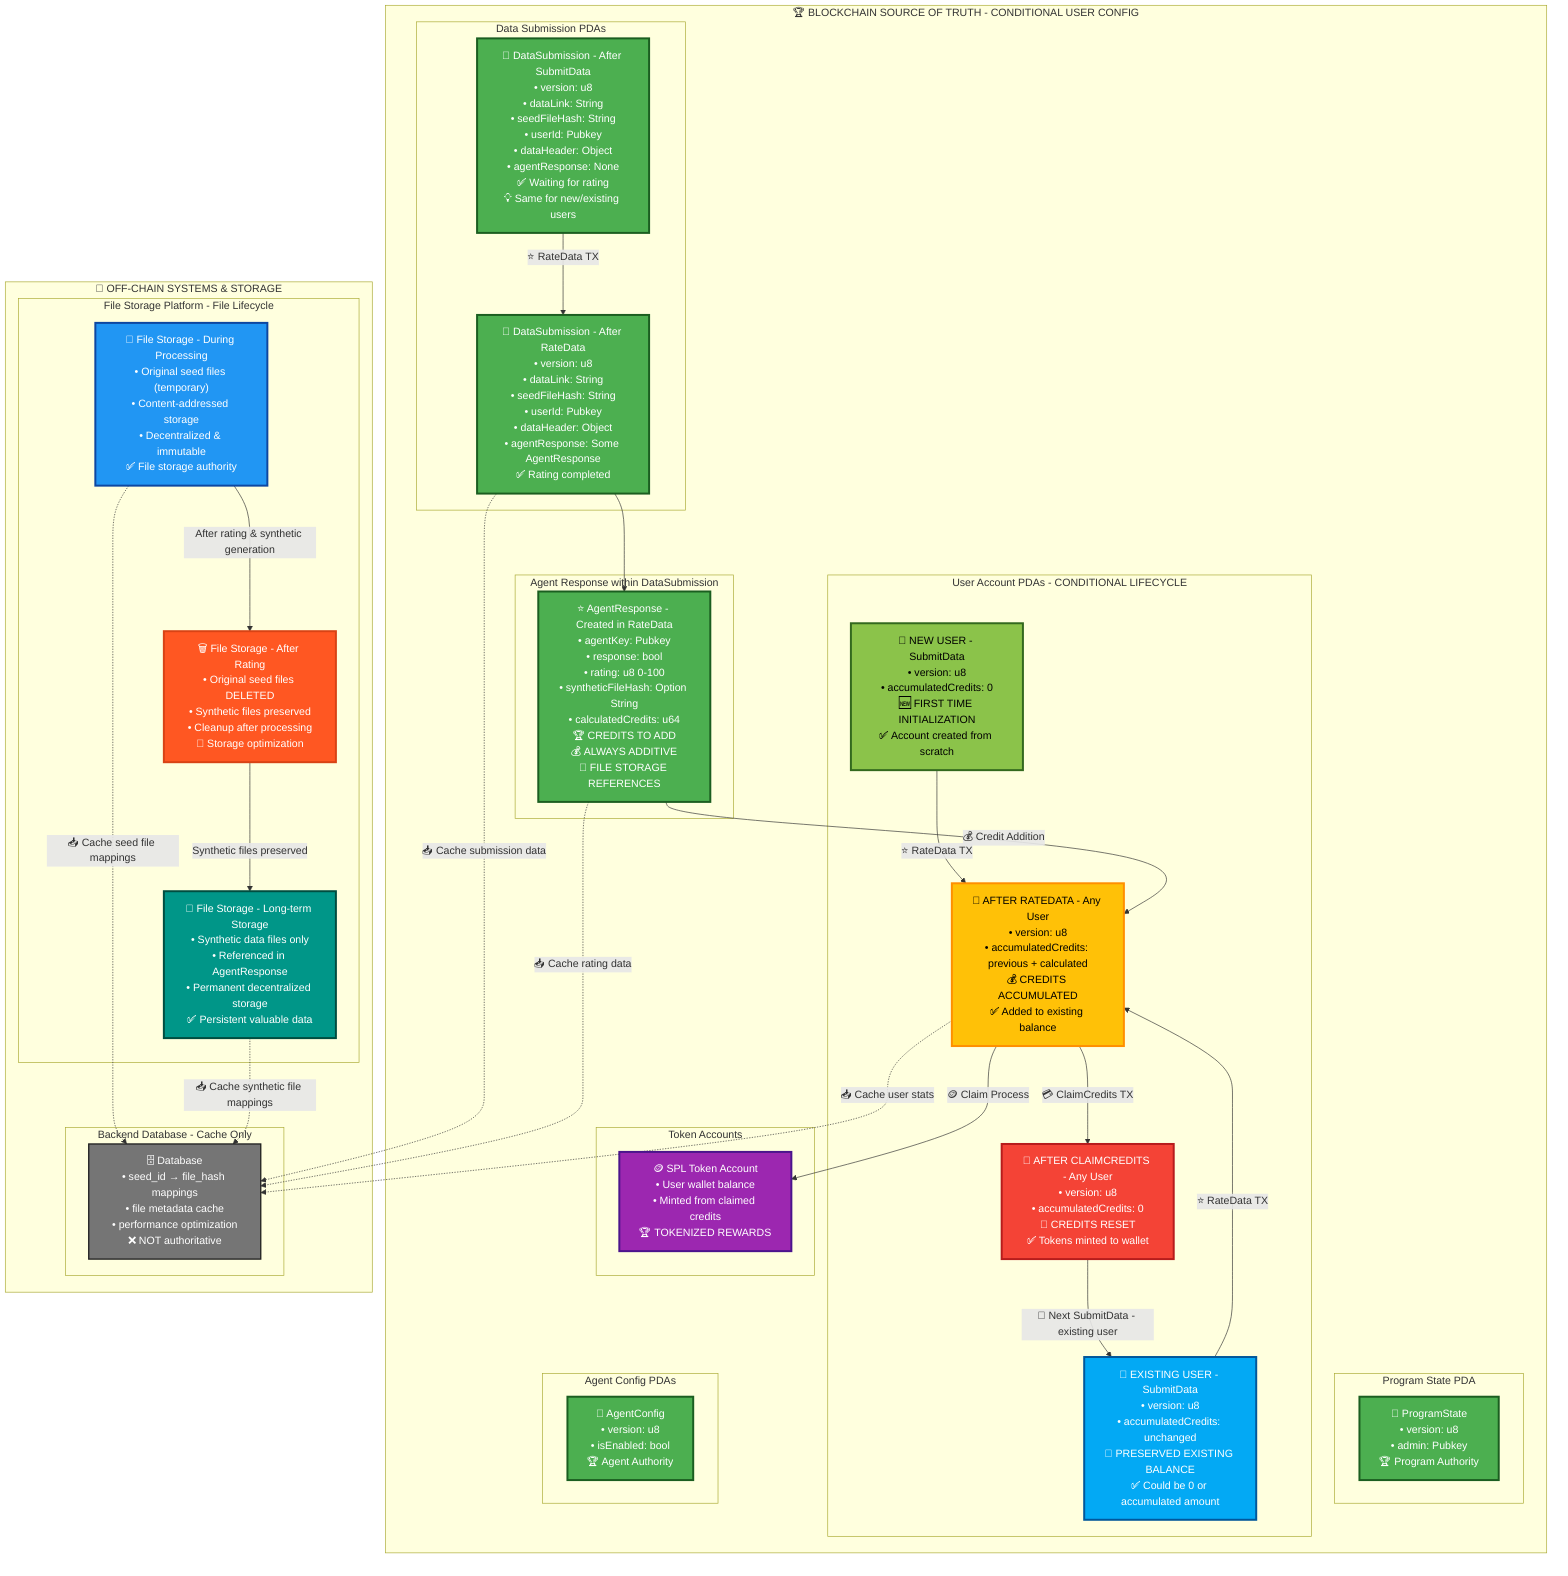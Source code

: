 graph TB
    subgraph "🏆 BLOCKCHAIN SOURCE OF TRUTH - CONDITIONAL USER CONFIG"
        subgraph "Program State PDA"
            PS["👑 ProgramState<br/>• version: u8<br/>• admin: Pubkey<br/>🏆 Program Authority"]
        end
        
        subgraph "User Account PDAs - CONDITIONAL LIFECYCLE"
            UC1["👤 NEW USER - SubmitData<br/>• version: u8<br/>• accumulatedCredits: 0<br/>🆕 FIRST TIME INITIALIZATION<br/>✅ Account created from scratch"]
            UC2["👤 EXISTING USER - SubmitData<br/>• version: u8<br/>• accumulatedCredits: unchanged<br/>🔄 PRESERVED EXISTING BALANCE<br/>✅ Could be 0 or accumulated amount"]
            UC3["👤 AFTER RATEDATA - Any User<br/>• version: u8<br/>• accumulatedCredits: previous + calculated<br/>💰 CREDITS ACCUMULATED<br/>✅ Added to existing balance"]
            UC4["👤 AFTER CLAIMCREDITS - Any User<br/>• version: u8<br/>• accumulatedCredits: 0<br/>🔄 CREDITS RESET<br/>✅ Tokens minted to wallet"]
        end
        
        subgraph "Data Submission PDAs" 
            DS1["📄 DataSubmission - After SubmitData<br/>• version: u8<br/>• dataLink: String<br/>• seedFileHash: String<br/>• userId: Pubkey<br/>• dataHeader: Object<br/>• agentResponse: None<br/>✅ Waiting for rating<br/>💡 Same for new/existing users"]
            DS2["📄 DataSubmission - After RateData<br/>• version: u8<br/>• dataLink: String<br/>• seedFileHash: String<br/>• userId: Pubkey<br/>• dataHeader: Object<br/>• agentResponse: Some AgentResponse<br/>✅ Rating completed"]
        end
        
        subgraph "Agent Config PDAs"
            AC["🤖 AgentConfig<br/>• version: u8<br/>• isEnabled: bool<br/>🏆 Agent Authority"]
        end
        
        subgraph "Agent Response within DataSubmission"
            AR["⭐ AgentResponse - Created in RateData<br/>• agentKey: Pubkey<br/>• response: bool<br/>• rating: u8 0-100<br/>• syntheticFileHash: Option String<br/>• calculatedCredits: u64<br/>🏆 CREDITS TO ADD<br/>💰 ALWAYS ADDITIVE<br/>📁 FILE STORAGE REFERENCES"]
        end
        
        subgraph "Token Accounts"
            TOKEN["🪙 SPL Token Account<br/>• User wallet balance<br/>• Minted from claimed credits<br/>🏆 TOKENIZED REWARDS"]
        end
    end

    subgraph "💾 OFF-CHAIN SYSTEMS & STORAGE"
        subgraph "Backend Database - Cache Only"
            DB["🗄️ Database<br/>• seed_id → file_hash mappings<br/>• file metadata cache<br/>• performance optimization<br/>❌ NOT authoritative"]
        end
        
        subgraph "File Storage Platform - File Lifecycle"
            FS1["📁 File Storage - During Processing<br/>• Original seed files (temporary)<br/>• Content-addressed storage<br/>• Decentralized & immutable<br/>✅ File storage authority"]
            FS2["🗑️ File Storage - After Rating<br/>• Original seed files DELETED<br/>• Synthetic files preserved<br/>• Cleanup after processing<br/>🧹 Storage optimization"]
            FS3["📁 File Storage - Long-term Storage<br/>• Synthetic data files only<br/>• Referenced in AgentResponse<br/>• Permanent decentralized storage<br/>✅ Persistent valuable data"]
        end
    end

    %% Conditional Flow Relationships
    UC1 -->|"⭐ RateData TX"| UC3
    UC2 -->|"⭐ RateData TX"| UC3
    UC3 -->|"💳 ClaimCredits TX"| UC4
    UC4 -->|"📝 Next SubmitData - existing user"| UC2
    
    DS1 -->|"⭐ RateData TX"| DS2
    DS2 --> AR
    AR -->|"💰 Credit Addition"| UC3
    UC3 -->|"🪙 Claim Process"| TOKEN
    
    %% File Storage Lifecycle
    FS1 -->|"After rating & synthetic generation"| FS2
    FS2 -->|"Synthetic files preserved"| FS3
    
    %% Cache Relationships - One-way from source of truth
    UC3 -.->|"📥 Cache user stats"| DB
    DS2 -.->|"📥 Cache submission data"| DB
    AR -.->|"📥 Cache rating data"| DB
    FS1 -.->|"📥 Cache seed file mappings"| DB
    FS3 -.->|"📥 Cache synthetic file mappings"| DB
    
    %% Visual Styling with High Contrast
    classDef onchain fill:#4CAF50,stroke:#1B5E20,stroke-width:3px,color:#FFFFFF
    classDef offchain fill:#757575,stroke:#212121,stroke-width:2px,color:#FFFFFF
    classDef fileStorageActive fill:#2196F3,stroke:#0D47A1,stroke-width:3px,color:#FFFFFF
    classDef fileStorageDeleted fill:#FF5722,stroke:#D84315,stroke-width:3px,color:#FFFFFF
    classDef fileStoragePreserved fill:#009688,stroke:#004D40,stroke-width:3px,color:#FFFFFF
    classDef newUser fill:#8BC34A,stroke:#33691E,stroke-width:3px,color:#000000
    classDef existingUser fill:#03A9F4,stroke:#01579B,stroke-width:3px,color:#FFFFFF
    classDef creditsAccumulated fill:#FFC107,stroke:#FF8F00,stroke-width:3px,color:#000000
    classDef creditsReset fill:#F44336,stroke:#B71C1C,stroke-width:3px,color:#FFFFFF
    classDef tokens fill:#9C27B0,stroke:#4A148C,stroke-width:3px,color:#FFFFFF
    
    class PS,DS1,DS2,AC,AR onchain
    class DB offchain
    class FS1 fileStorageActive
    class FS2 fileStorageDeleted
    class FS3 fileStoragePreserved
    class UC1 newUser
    class UC2 existingUser
    class UC3 creditsAccumulated
    class UC4 creditsReset
    class TOKEN tokens